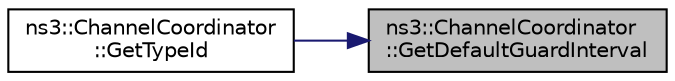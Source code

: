 digraph "ns3::ChannelCoordinator::GetDefaultGuardInterval"
{
 // LATEX_PDF_SIZE
  edge [fontname="Helvetica",fontsize="10",labelfontname="Helvetica",labelfontsize="10"];
  node [fontname="Helvetica",fontsize="10",shape=record];
  rankdir="RL";
  Node1 [label="ns3::ChannelCoordinator\l::GetDefaultGuardInterval",height=0.2,width=0.4,color="black", fillcolor="grey75", style="filled", fontcolor="black",tooltip=" "];
  Node1 -> Node2 [dir="back",color="midnightblue",fontsize="10",style="solid",fontname="Helvetica"];
  Node2 [label="ns3::ChannelCoordinator\l::GetTypeId",height=0.2,width=0.4,color="black", fillcolor="white", style="filled",URL="$classns3_1_1_channel_coordinator.html#ad0ecce366d38ccb6436397122e6c2937",tooltip="Get the type ID."];
}
